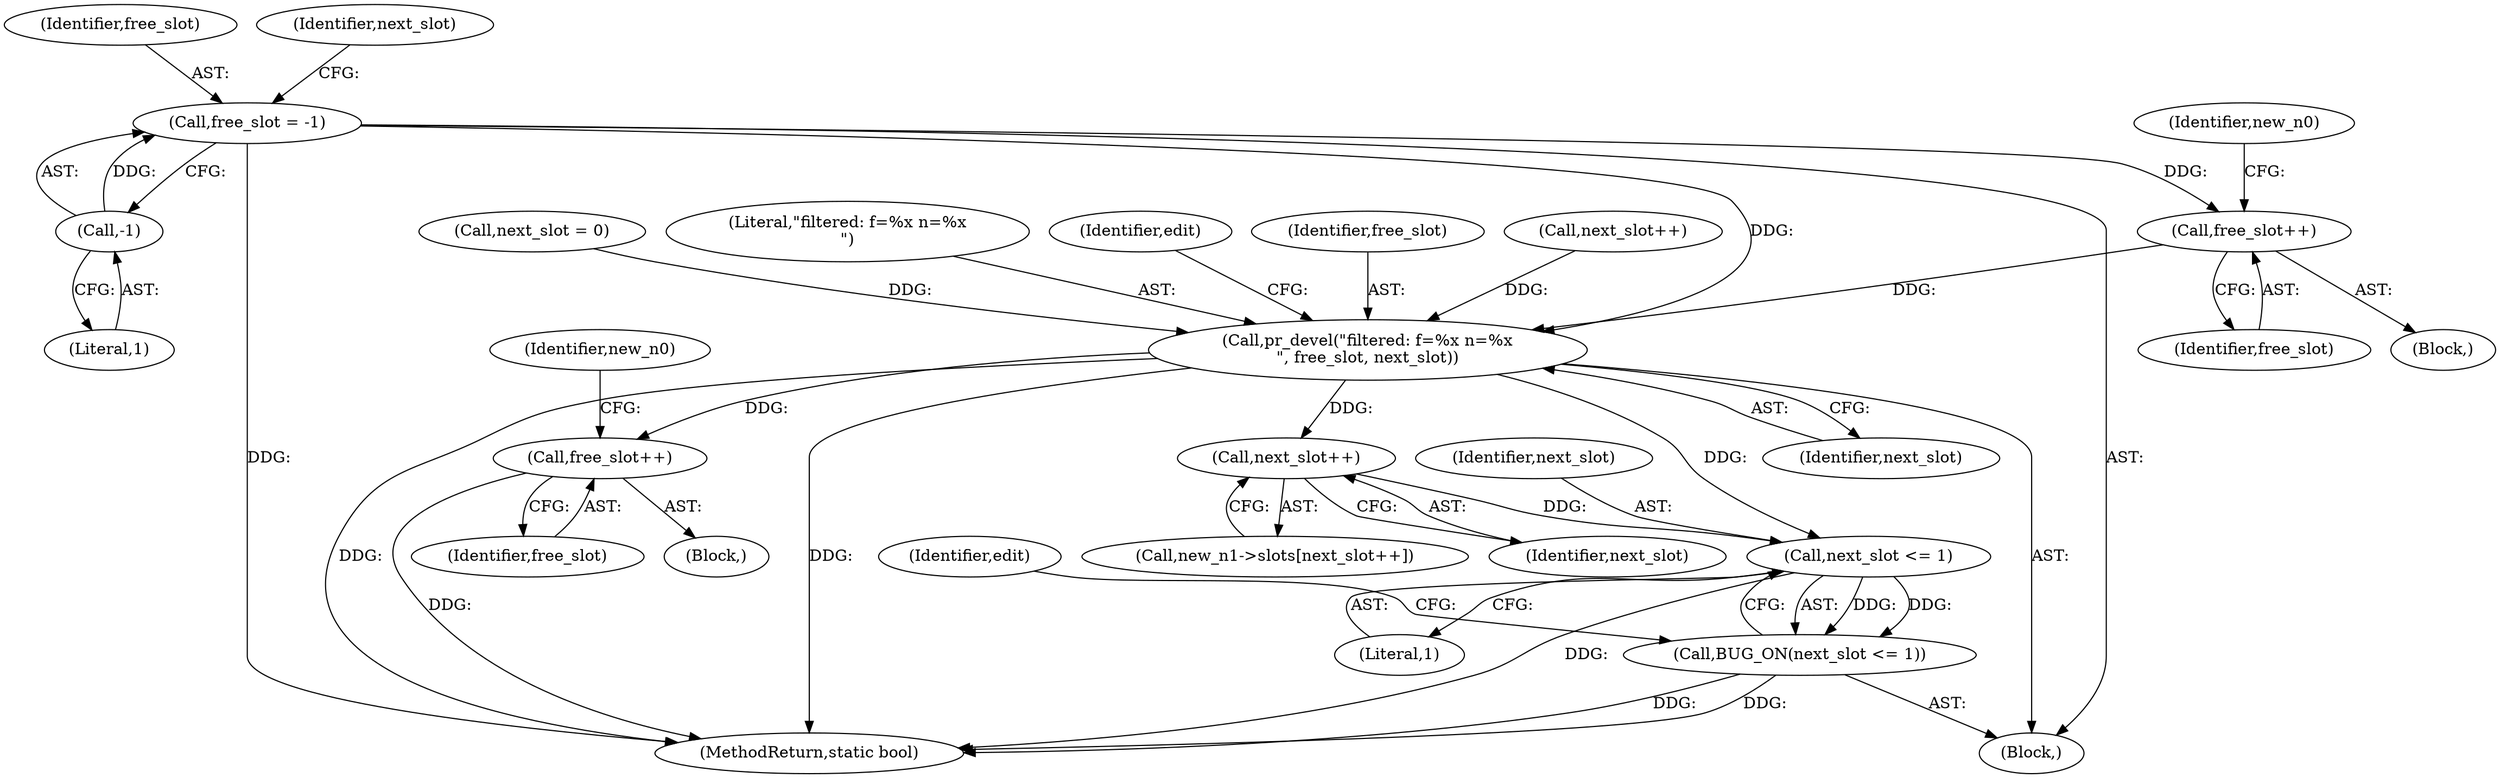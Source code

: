 digraph "0_linux_ea6789980fdaa610d7eb63602c746bf6ec70cd2b@API" {
"1000587" [label="(Call,free_slot = -1)"];
"1000589" [label="(Call,-1)"];
"1000641" [label="(Call,free_slot++)"];
"1000661" [label="(Call,pr_devel(\"filtered: f=%x n=%x\n\", free_slot, next_slot))"];
"1000676" [label="(Call,free_slot++)"];
"1000711" [label="(Call,next_slot++)"];
"1000719" [label="(Call,next_slot <= 1)"];
"1000718" [label="(Call,BUG_ON(next_slot <= 1))"];
"1000677" [label="(Identifier,free_slot)"];
"1000721" [label="(Literal,1)"];
"1000711" [label="(Call,next_slot++)"];
"1000646" [label="(Identifier,new_n0)"];
"1000718" [label="(Call,BUG_ON(next_slot <= 1))"];
"1000681" [label="(Identifier,new_n0)"];
"1001112" [label="(MethodReturn,static bool)"];
"1000661" [label="(Call,pr_devel(\"filtered: f=%x n=%x\n\", free_slot, next_slot))"];
"1000719" [label="(Call,next_slot <= 1)"];
"1000712" [label="(Identifier,next_slot)"];
"1000626" [label="(Call,next_slot++)"];
"1000589" [label="(Call,-1)"];
"1000591" [label="(Call,next_slot = 0)"];
"1000664" [label="(Identifier,next_slot)"];
"1000724" [label="(Identifier,edit)"];
"1000707" [label="(Call,new_n1->slots[next_slot++])"];
"1000588" [label="(Identifier,free_slot)"];
"1000592" [label="(Identifier,next_slot)"];
"1000676" [label="(Call,free_slot++)"];
"1000587" [label="(Call,free_slot = -1)"];
"1000642" [label="(Identifier,free_slot)"];
"1000669" [label="(Identifier,edit)"];
"1000640" [label="(Block,)"];
"1000663" [label="(Identifier,free_slot)"];
"1000662" [label="(Literal,\"filtered: f=%x n=%x\n\")"];
"1000675" [label="(Block,)"];
"1000121" [label="(Block,)"];
"1000590" [label="(Literal,1)"];
"1000641" [label="(Call,free_slot++)"];
"1000720" [label="(Identifier,next_slot)"];
"1000587" -> "1000121"  [label="AST: "];
"1000587" -> "1000589"  [label="CFG: "];
"1000588" -> "1000587"  [label="AST: "];
"1000589" -> "1000587"  [label="AST: "];
"1000592" -> "1000587"  [label="CFG: "];
"1000587" -> "1001112"  [label="DDG: "];
"1000589" -> "1000587"  [label="DDG: "];
"1000587" -> "1000641"  [label="DDG: "];
"1000587" -> "1000661"  [label="DDG: "];
"1000589" -> "1000590"  [label="CFG: "];
"1000590" -> "1000589"  [label="AST: "];
"1000641" -> "1000640"  [label="AST: "];
"1000641" -> "1000642"  [label="CFG: "];
"1000642" -> "1000641"  [label="AST: "];
"1000646" -> "1000641"  [label="CFG: "];
"1000641" -> "1000661"  [label="DDG: "];
"1000661" -> "1000121"  [label="AST: "];
"1000661" -> "1000664"  [label="CFG: "];
"1000662" -> "1000661"  [label="AST: "];
"1000663" -> "1000661"  [label="AST: "];
"1000664" -> "1000661"  [label="AST: "];
"1000669" -> "1000661"  [label="CFG: "];
"1000661" -> "1001112"  [label="DDG: "];
"1000661" -> "1001112"  [label="DDG: "];
"1000626" -> "1000661"  [label="DDG: "];
"1000591" -> "1000661"  [label="DDG: "];
"1000661" -> "1000676"  [label="DDG: "];
"1000661" -> "1000711"  [label="DDG: "];
"1000661" -> "1000719"  [label="DDG: "];
"1000676" -> "1000675"  [label="AST: "];
"1000676" -> "1000677"  [label="CFG: "];
"1000677" -> "1000676"  [label="AST: "];
"1000681" -> "1000676"  [label="CFG: "];
"1000676" -> "1001112"  [label="DDG: "];
"1000711" -> "1000707"  [label="AST: "];
"1000711" -> "1000712"  [label="CFG: "];
"1000712" -> "1000711"  [label="AST: "];
"1000707" -> "1000711"  [label="CFG: "];
"1000711" -> "1000719"  [label="DDG: "];
"1000719" -> "1000718"  [label="AST: "];
"1000719" -> "1000721"  [label="CFG: "];
"1000720" -> "1000719"  [label="AST: "];
"1000721" -> "1000719"  [label="AST: "];
"1000718" -> "1000719"  [label="CFG: "];
"1000719" -> "1001112"  [label="DDG: "];
"1000719" -> "1000718"  [label="DDG: "];
"1000719" -> "1000718"  [label="DDG: "];
"1000718" -> "1000121"  [label="AST: "];
"1000724" -> "1000718"  [label="CFG: "];
"1000718" -> "1001112"  [label="DDG: "];
"1000718" -> "1001112"  [label="DDG: "];
}
